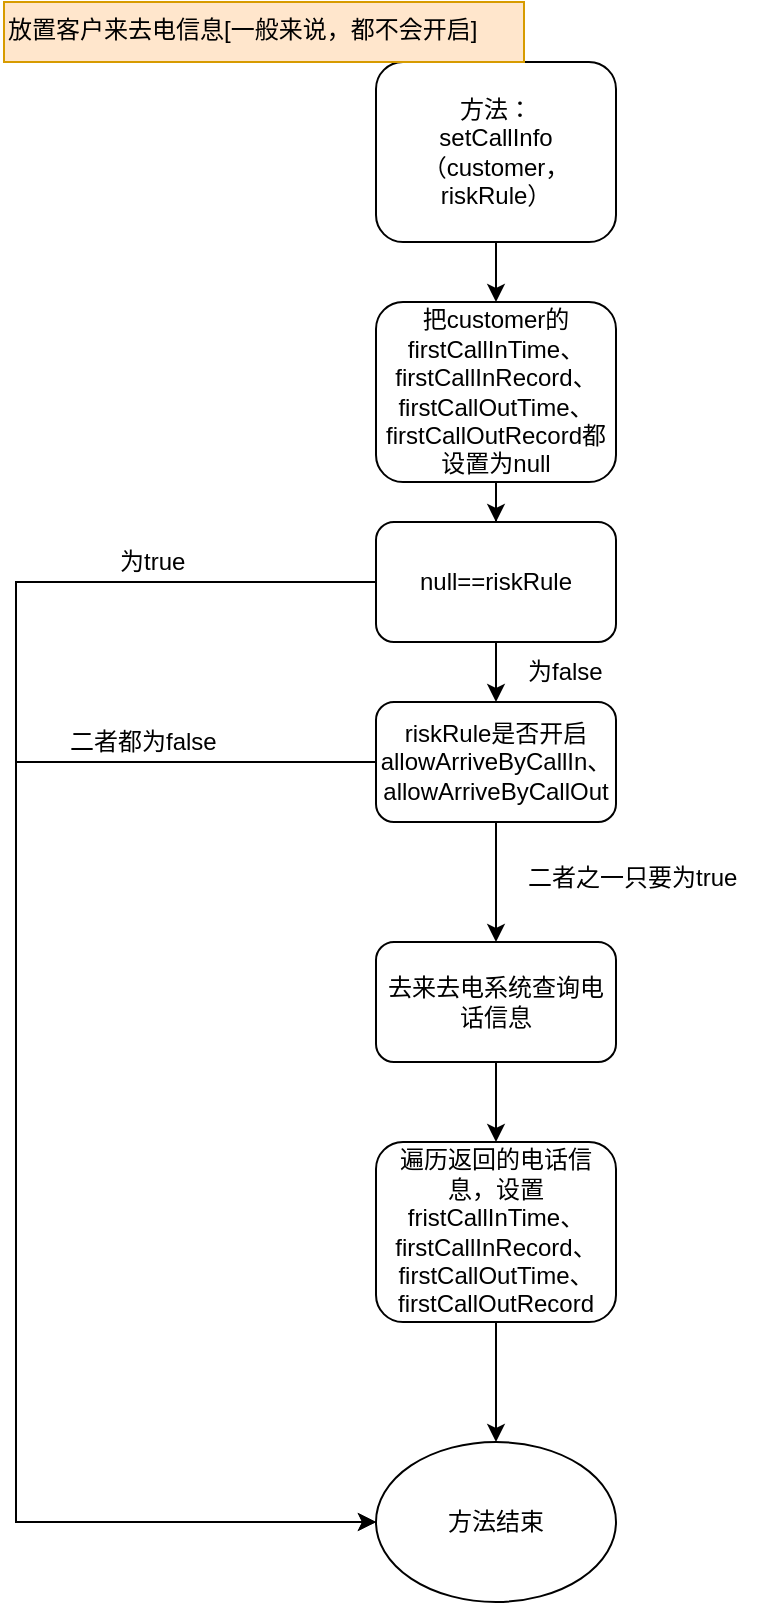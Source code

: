 <mxfile version="12.1.7" type="device" pages="1"><diagram id="Wa6l3dn4Vn7PCoxgxzQ5" name="Page-1"><mxGraphModel dx="597" dy="912" grid="1" gridSize="10" guides="1" tooltips="1" connect="1" arrows="1" fold="1" page="1" pageScale="1" pageWidth="827" pageHeight="1169" math="0" shadow="0"><root><mxCell id="0"/><mxCell id="1" parent="0"/><mxCell id="dxwnwMPQ-fdbNitICHdb-24" value="" style="edgeStyle=orthogonalEdgeStyle;rounded=0;orthogonalLoop=1;jettySize=auto;html=1;" edge="1" parent="1" source="dxwnwMPQ-fdbNitICHdb-2" target="dxwnwMPQ-fdbNitICHdb-4"><mxGeometry relative="1" as="geometry"/></mxCell><mxCell id="dxwnwMPQ-fdbNitICHdb-2" value="&lt;span style=&quot;text-align: left ; white-space: normal&quot;&gt;方法：&lt;/span&gt;&lt;br style=&quot;text-align: left ; white-space: normal&quot;&gt;&lt;span style=&quot;text-align: left ; white-space: normal&quot;&gt;setCallInfo（customer，riskRule）&lt;/span&gt;" style="rounded=1;whiteSpace=wrap;html=1;" vertex="1" parent="1"><mxGeometry x="190" y="40" width="120" height="90" as="geometry"/></mxCell><mxCell id="dxwnwMPQ-fdbNitICHdb-25" value="" style="edgeStyle=orthogonalEdgeStyle;rounded=0;orthogonalLoop=1;jettySize=auto;html=1;" edge="1" parent="1" source="dxwnwMPQ-fdbNitICHdb-4" target="dxwnwMPQ-fdbNitICHdb-5"><mxGeometry relative="1" as="geometry"/></mxCell><mxCell id="dxwnwMPQ-fdbNitICHdb-4" value="&lt;span style=&quot;white-space: normal&quot;&gt;把customer的&lt;/span&gt;&lt;br style=&quot;white-space: normal&quot;&gt;&lt;span style=&quot;white-space: normal&quot;&gt;firstCallInTime、&lt;/span&gt;&lt;br style=&quot;white-space: normal&quot;&gt;&lt;span style=&quot;white-space: normal&quot;&gt;firstCallInRecord、&lt;/span&gt;&lt;br style=&quot;white-space: normal&quot;&gt;&lt;span style=&quot;white-space: normal&quot;&gt;firstCallOutTime、&lt;/span&gt;&lt;br style=&quot;white-space: normal&quot;&gt;&lt;span style=&quot;white-space: normal&quot;&gt;firstCallOutRecord都设置为null&lt;/span&gt;" style="rounded=1;whiteSpace=wrap;html=1;" vertex="1" parent="1"><mxGeometry x="190" y="160" width="120" height="90" as="geometry"/></mxCell><mxCell id="dxwnwMPQ-fdbNitICHdb-7" style="edgeStyle=orthogonalEdgeStyle;rounded=0;orthogonalLoop=1;jettySize=auto;html=1;entryX=0;entryY=0.5;entryDx=0;entryDy=0;" edge="1" parent="1" source="dxwnwMPQ-fdbNitICHdb-5" target="dxwnwMPQ-fdbNitICHdb-6"><mxGeometry relative="1" as="geometry"><mxPoint x="30" y="880" as="targetPoint"/><Array as="points"><mxPoint x="10" y="300"/><mxPoint x="10" y="770"/></Array></mxGeometry></mxCell><mxCell id="dxwnwMPQ-fdbNitICHdb-17" value="" style="edgeStyle=orthogonalEdgeStyle;rounded=0;orthogonalLoop=1;jettySize=auto;html=1;" edge="1" parent="1" source="dxwnwMPQ-fdbNitICHdb-5" target="dxwnwMPQ-fdbNitICHdb-8"><mxGeometry relative="1" as="geometry"/></mxCell><mxCell id="dxwnwMPQ-fdbNitICHdb-5" value="null==riskRule" style="rounded=1;whiteSpace=wrap;html=1;" vertex="1" parent="1"><mxGeometry x="190" y="270" width="120" height="60" as="geometry"/></mxCell><mxCell id="dxwnwMPQ-fdbNitICHdb-6" value="方法结束" style="ellipse;whiteSpace=wrap;html=1;" vertex="1" parent="1"><mxGeometry x="190" y="730" width="120" height="80" as="geometry"/></mxCell><mxCell id="dxwnwMPQ-fdbNitICHdb-12" style="edgeStyle=orthogonalEdgeStyle;rounded=0;orthogonalLoop=1;jettySize=auto;html=1;entryX=0;entryY=0.5;entryDx=0;entryDy=0;" edge="1" parent="1" source="dxwnwMPQ-fdbNitICHdb-8" target="dxwnwMPQ-fdbNitICHdb-6"><mxGeometry relative="1" as="geometry"><Array as="points"><mxPoint x="10" y="390"/><mxPoint x="10" y="770"/></Array></mxGeometry></mxCell><mxCell id="dxwnwMPQ-fdbNitICHdb-15" value="" style="edgeStyle=orthogonalEdgeStyle;rounded=0;orthogonalLoop=1;jettySize=auto;html=1;" edge="1" parent="1" source="dxwnwMPQ-fdbNitICHdb-8" target="dxwnwMPQ-fdbNitICHdb-14"><mxGeometry relative="1" as="geometry"/></mxCell><mxCell id="dxwnwMPQ-fdbNitICHdb-8" value="riskRule是否开启&lt;br&gt;allowArriveByCallIn、&lt;br&gt;allowArriveByCallOut" style="rounded=1;whiteSpace=wrap;html=1;" vertex="1" parent="1"><mxGeometry x="190" y="360" width="120" height="60" as="geometry"/></mxCell><mxCell id="dxwnwMPQ-fdbNitICHdb-9" value="为true&lt;br&gt;" style="text;html=1;resizable=0;points=[];autosize=1;align=left;verticalAlign=top;spacingTop=-4;" vertex="1" parent="1"><mxGeometry x="60" y="280" width="50" height="20" as="geometry"/></mxCell><mxCell id="dxwnwMPQ-fdbNitICHdb-13" value="二者都为false" style="text;html=1;resizable=0;points=[];autosize=1;align=left;verticalAlign=top;spacingTop=-4;" vertex="1" parent="1"><mxGeometry x="35" y="370" width="90" height="20" as="geometry"/></mxCell><mxCell id="dxwnwMPQ-fdbNitICHdb-20" value="" style="edgeStyle=orthogonalEdgeStyle;rounded=0;orthogonalLoop=1;jettySize=auto;html=1;" edge="1" parent="1" source="dxwnwMPQ-fdbNitICHdb-14" target="dxwnwMPQ-fdbNitICHdb-19"><mxGeometry relative="1" as="geometry"/></mxCell><mxCell id="dxwnwMPQ-fdbNitICHdb-14" value="去来去电系统查询电话信息" style="rounded=1;whiteSpace=wrap;html=1;" vertex="1" parent="1"><mxGeometry x="190" y="480" width="120" height="60" as="geometry"/></mxCell><mxCell id="dxwnwMPQ-fdbNitICHdb-16" value="二者之一只要为true" style="text;html=1;resizable=0;points=[];autosize=1;align=left;verticalAlign=top;spacingTop=-4;" vertex="1" parent="1"><mxGeometry x="264" y="438" width="120" height="20" as="geometry"/></mxCell><mxCell id="dxwnwMPQ-fdbNitICHdb-18" value="为false" style="text;html=1;resizable=0;points=[];autosize=1;align=left;verticalAlign=top;spacingTop=-4;" vertex="1" parent="1"><mxGeometry x="264" y="335" width="50" height="20" as="geometry"/></mxCell><mxCell id="dxwnwMPQ-fdbNitICHdb-23" value="" style="edgeStyle=orthogonalEdgeStyle;rounded=0;orthogonalLoop=1;jettySize=auto;html=1;" edge="1" parent="1" source="dxwnwMPQ-fdbNitICHdb-19" target="dxwnwMPQ-fdbNitICHdb-6"><mxGeometry relative="1" as="geometry"/></mxCell><mxCell id="dxwnwMPQ-fdbNitICHdb-19" value="遍历返回的电话信息，设置&lt;br&gt;fristCallInTime、&lt;br&gt;firstCallInRecord、&lt;br&gt;firstCallOutTime、&lt;br&gt;firstCallOutRecord" style="rounded=1;whiteSpace=wrap;html=1;" vertex="1" parent="1"><mxGeometry x="190" y="580" width="120" height="90" as="geometry"/></mxCell><mxCell id="dxwnwMPQ-fdbNitICHdb-26" value="放置客户来去电信息[一般来说，都不会开启]" style="text;html=1;fillColor=#ffe6cc;strokeColor=#d79b00;" vertex="1" parent="1"><mxGeometry x="4" y="10" width="260" height="30" as="geometry"/></mxCell></root></mxGraphModel></diagram></mxfile>